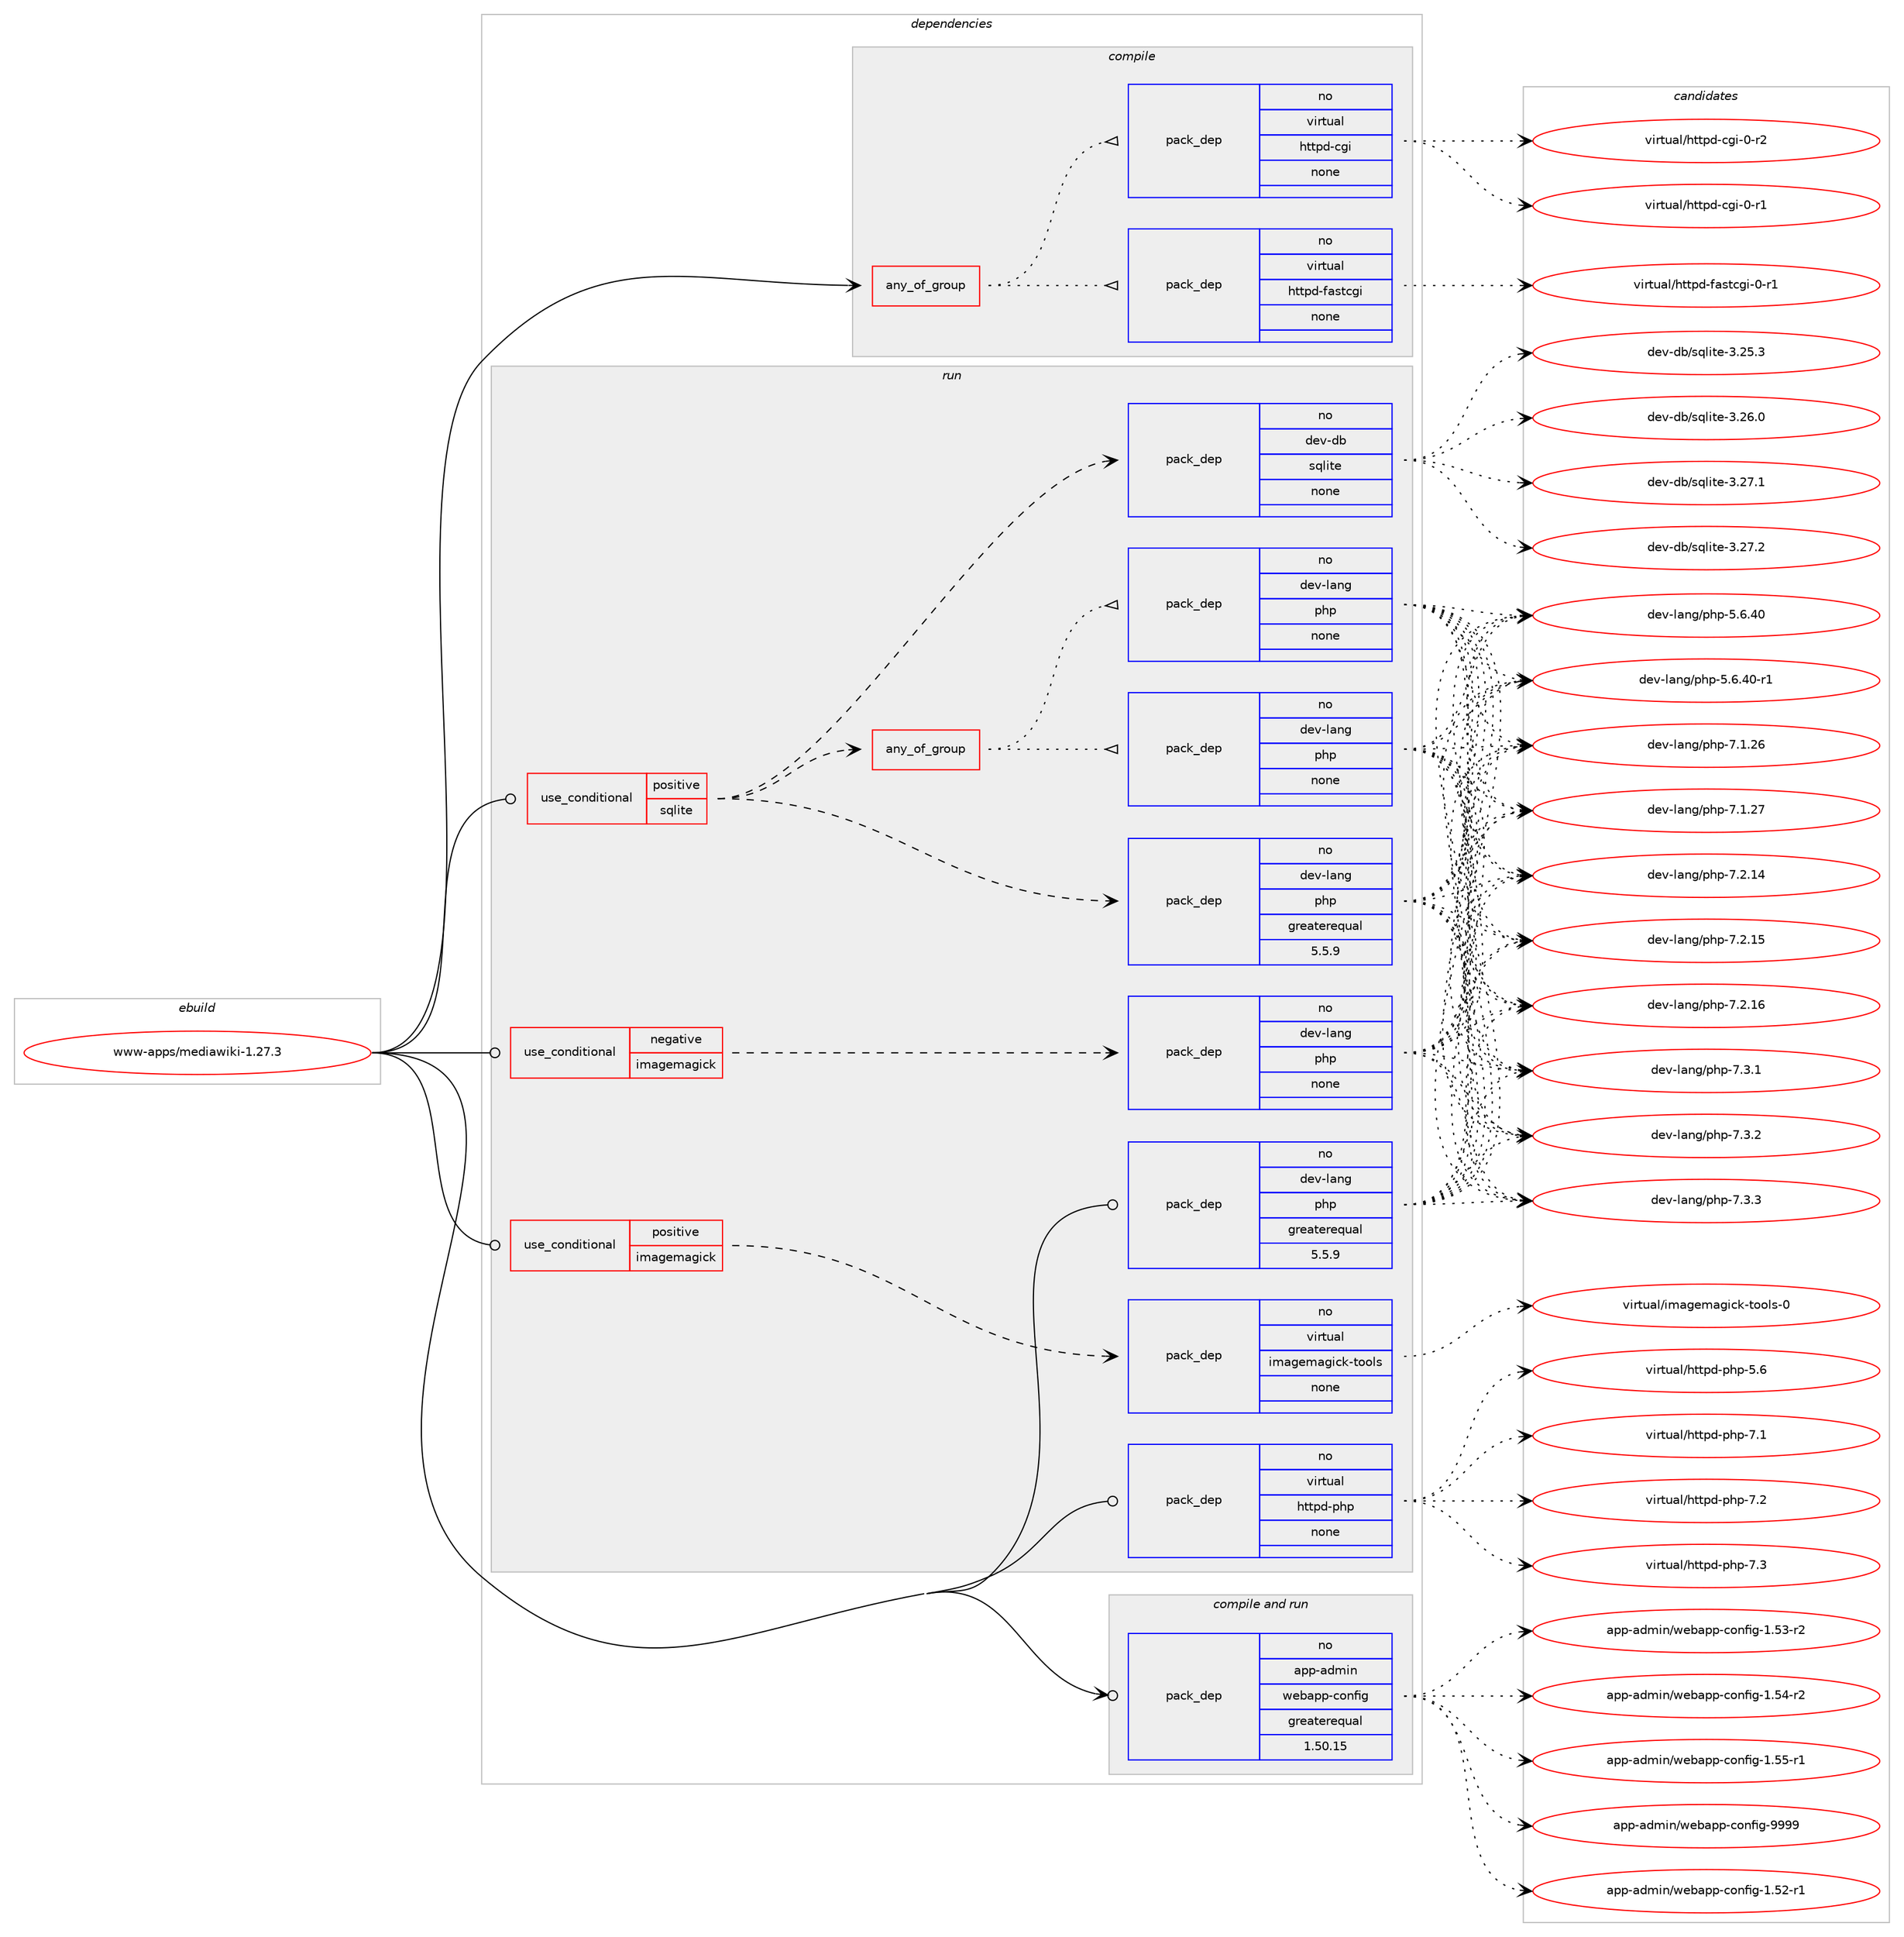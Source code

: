 digraph prolog {

# *************
# Graph options
# *************

newrank=true;
concentrate=true;
compound=true;
graph [rankdir=LR,fontname=Helvetica,fontsize=10,ranksep=1.5];#, ranksep=2.5, nodesep=0.2];
edge  [arrowhead=vee];
node  [fontname=Helvetica,fontsize=10];

# **********
# The ebuild
# **********

subgraph cluster_leftcol {
color=gray;
rank=same;
label=<<i>ebuild</i>>;
id [label="www-apps/mediawiki-1.27.3", color=red, width=4, href="../www-apps/mediawiki-1.27.3.svg"];
}

# ****************
# The dependencies
# ****************

subgraph cluster_midcol {
color=gray;
label=<<i>dependencies</i>>;
subgraph cluster_compile {
fillcolor="#eeeeee";
style=filled;
label=<<i>compile</i>>;
subgraph any28185 {
dependency1745347 [label=<<TABLE BORDER="0" CELLBORDER="1" CELLSPACING="0" CELLPADDING="4"><TR><TD CELLPADDING="10">any_of_group</TD></TR></TABLE>>, shape=none, color=red];subgraph pack1252960 {
dependency1745348 [label=<<TABLE BORDER="0" CELLBORDER="1" CELLSPACING="0" CELLPADDING="4" WIDTH="220"><TR><TD ROWSPAN="6" CELLPADDING="30">pack_dep</TD></TR><TR><TD WIDTH="110">no</TD></TR><TR><TD>virtual</TD></TR><TR><TD>httpd-cgi</TD></TR><TR><TD>none</TD></TR><TR><TD></TD></TR></TABLE>>, shape=none, color=blue];
}
dependency1745347:e -> dependency1745348:w [weight=20,style="dotted",arrowhead="oinv"];
subgraph pack1252961 {
dependency1745349 [label=<<TABLE BORDER="0" CELLBORDER="1" CELLSPACING="0" CELLPADDING="4" WIDTH="220"><TR><TD ROWSPAN="6" CELLPADDING="30">pack_dep</TD></TR><TR><TD WIDTH="110">no</TD></TR><TR><TD>virtual</TD></TR><TR><TD>httpd-fastcgi</TD></TR><TR><TD>none</TD></TR><TR><TD></TD></TR></TABLE>>, shape=none, color=blue];
}
dependency1745347:e -> dependency1745349:w [weight=20,style="dotted",arrowhead="oinv"];
}
id:e -> dependency1745347:w [weight=20,style="solid",arrowhead="vee"];
}
subgraph cluster_compileandrun {
fillcolor="#eeeeee";
style=filled;
label=<<i>compile and run</i>>;
subgraph pack1252962 {
dependency1745350 [label=<<TABLE BORDER="0" CELLBORDER="1" CELLSPACING="0" CELLPADDING="4" WIDTH="220"><TR><TD ROWSPAN="6" CELLPADDING="30">pack_dep</TD></TR><TR><TD WIDTH="110">no</TD></TR><TR><TD>app-admin</TD></TR><TR><TD>webapp-config</TD></TR><TR><TD>greaterequal</TD></TR><TR><TD>1.50.15</TD></TR></TABLE>>, shape=none, color=blue];
}
id:e -> dependency1745350:w [weight=20,style="solid",arrowhead="odotvee"];
}
subgraph cluster_run {
fillcolor="#eeeeee";
style=filled;
label=<<i>run</i>>;
subgraph cond463207 {
dependency1745351 [label=<<TABLE BORDER="0" CELLBORDER="1" CELLSPACING="0" CELLPADDING="4"><TR><TD ROWSPAN="3" CELLPADDING="10">use_conditional</TD></TR><TR><TD>negative</TD></TR><TR><TD>imagemagick</TD></TR></TABLE>>, shape=none, color=red];
subgraph pack1252963 {
dependency1745352 [label=<<TABLE BORDER="0" CELLBORDER="1" CELLSPACING="0" CELLPADDING="4" WIDTH="220"><TR><TD ROWSPAN="6" CELLPADDING="30">pack_dep</TD></TR><TR><TD WIDTH="110">no</TD></TR><TR><TD>dev-lang</TD></TR><TR><TD>php</TD></TR><TR><TD>none</TD></TR><TR><TD></TD></TR></TABLE>>, shape=none, color=blue];
}
dependency1745351:e -> dependency1745352:w [weight=20,style="dashed",arrowhead="vee"];
}
id:e -> dependency1745351:w [weight=20,style="solid",arrowhead="odot"];
subgraph cond463208 {
dependency1745353 [label=<<TABLE BORDER="0" CELLBORDER="1" CELLSPACING="0" CELLPADDING="4"><TR><TD ROWSPAN="3" CELLPADDING="10">use_conditional</TD></TR><TR><TD>positive</TD></TR><TR><TD>imagemagick</TD></TR></TABLE>>, shape=none, color=red];
subgraph pack1252964 {
dependency1745354 [label=<<TABLE BORDER="0" CELLBORDER="1" CELLSPACING="0" CELLPADDING="4" WIDTH="220"><TR><TD ROWSPAN="6" CELLPADDING="30">pack_dep</TD></TR><TR><TD WIDTH="110">no</TD></TR><TR><TD>virtual</TD></TR><TR><TD>imagemagick-tools</TD></TR><TR><TD>none</TD></TR><TR><TD></TD></TR></TABLE>>, shape=none, color=blue];
}
dependency1745353:e -> dependency1745354:w [weight=20,style="dashed",arrowhead="vee"];
}
id:e -> dependency1745353:w [weight=20,style="solid",arrowhead="odot"];
subgraph cond463209 {
dependency1745355 [label=<<TABLE BORDER="0" CELLBORDER="1" CELLSPACING="0" CELLPADDING="4"><TR><TD ROWSPAN="3" CELLPADDING="10">use_conditional</TD></TR><TR><TD>positive</TD></TR><TR><TD>sqlite</TD></TR></TABLE>>, shape=none, color=red];
subgraph pack1252965 {
dependency1745356 [label=<<TABLE BORDER="0" CELLBORDER="1" CELLSPACING="0" CELLPADDING="4" WIDTH="220"><TR><TD ROWSPAN="6" CELLPADDING="30">pack_dep</TD></TR><TR><TD WIDTH="110">no</TD></TR><TR><TD>dev-db</TD></TR><TR><TD>sqlite</TD></TR><TR><TD>none</TD></TR><TR><TD></TD></TR></TABLE>>, shape=none, color=blue];
}
dependency1745355:e -> dependency1745356:w [weight=20,style="dashed",arrowhead="vee"];
subgraph pack1252966 {
dependency1745357 [label=<<TABLE BORDER="0" CELLBORDER="1" CELLSPACING="0" CELLPADDING="4" WIDTH="220"><TR><TD ROWSPAN="6" CELLPADDING="30">pack_dep</TD></TR><TR><TD WIDTH="110">no</TD></TR><TR><TD>dev-lang</TD></TR><TR><TD>php</TD></TR><TR><TD>greaterequal</TD></TR><TR><TD>5.5.9</TD></TR></TABLE>>, shape=none, color=blue];
}
dependency1745355:e -> dependency1745357:w [weight=20,style="dashed",arrowhead="vee"];
subgraph any28186 {
dependency1745358 [label=<<TABLE BORDER="0" CELLBORDER="1" CELLSPACING="0" CELLPADDING="4"><TR><TD CELLPADDING="10">any_of_group</TD></TR></TABLE>>, shape=none, color=red];subgraph pack1252967 {
dependency1745359 [label=<<TABLE BORDER="0" CELLBORDER="1" CELLSPACING="0" CELLPADDING="4" WIDTH="220"><TR><TD ROWSPAN="6" CELLPADDING="30">pack_dep</TD></TR><TR><TD WIDTH="110">no</TD></TR><TR><TD>dev-lang</TD></TR><TR><TD>php</TD></TR><TR><TD>none</TD></TR><TR><TD></TD></TR></TABLE>>, shape=none, color=blue];
}
dependency1745358:e -> dependency1745359:w [weight=20,style="dotted",arrowhead="oinv"];
subgraph pack1252968 {
dependency1745360 [label=<<TABLE BORDER="0" CELLBORDER="1" CELLSPACING="0" CELLPADDING="4" WIDTH="220"><TR><TD ROWSPAN="6" CELLPADDING="30">pack_dep</TD></TR><TR><TD WIDTH="110">no</TD></TR><TR><TD>dev-lang</TD></TR><TR><TD>php</TD></TR><TR><TD>none</TD></TR><TR><TD></TD></TR></TABLE>>, shape=none, color=blue];
}
dependency1745358:e -> dependency1745360:w [weight=20,style="dotted",arrowhead="oinv"];
}
dependency1745355:e -> dependency1745358:w [weight=20,style="dashed",arrowhead="vee"];
}
id:e -> dependency1745355:w [weight=20,style="solid",arrowhead="odot"];
subgraph pack1252969 {
dependency1745361 [label=<<TABLE BORDER="0" CELLBORDER="1" CELLSPACING="0" CELLPADDING="4" WIDTH="220"><TR><TD ROWSPAN="6" CELLPADDING="30">pack_dep</TD></TR><TR><TD WIDTH="110">no</TD></TR><TR><TD>dev-lang</TD></TR><TR><TD>php</TD></TR><TR><TD>greaterequal</TD></TR><TR><TD>5.5.9</TD></TR></TABLE>>, shape=none, color=blue];
}
id:e -> dependency1745361:w [weight=20,style="solid",arrowhead="odot"];
subgraph pack1252970 {
dependency1745362 [label=<<TABLE BORDER="0" CELLBORDER="1" CELLSPACING="0" CELLPADDING="4" WIDTH="220"><TR><TD ROWSPAN="6" CELLPADDING="30">pack_dep</TD></TR><TR><TD WIDTH="110">no</TD></TR><TR><TD>virtual</TD></TR><TR><TD>httpd-php</TD></TR><TR><TD>none</TD></TR><TR><TD></TD></TR></TABLE>>, shape=none, color=blue];
}
id:e -> dependency1745362:w [weight=20,style="solid",arrowhead="odot"];
}
}

# **************
# The candidates
# **************

subgraph cluster_choices {
rank=same;
color=gray;
label=<<i>candidates</i>>;

subgraph choice1252960 {
color=black;
nodesep=1;
choice1181051141161179710847104116116112100459910310545484511449 [label="virtual/httpd-cgi-0-r1", color=red, width=4,href="../virtual/httpd-cgi-0-r1.svg"];
choice1181051141161179710847104116116112100459910310545484511450 [label="virtual/httpd-cgi-0-r2", color=red, width=4,href="../virtual/httpd-cgi-0-r2.svg"];
dependency1745348:e -> choice1181051141161179710847104116116112100459910310545484511449:w [style=dotted,weight="100"];
dependency1745348:e -> choice1181051141161179710847104116116112100459910310545484511450:w [style=dotted,weight="100"];
}
subgraph choice1252961 {
color=black;
nodesep=1;
choice118105114116117971084710411611611210045102971151169910310545484511449 [label="virtual/httpd-fastcgi-0-r1", color=red, width=4,href="../virtual/httpd-fastcgi-0-r1.svg"];
dependency1745349:e -> choice118105114116117971084710411611611210045102971151169910310545484511449:w [style=dotted,weight="100"];
}
subgraph choice1252962 {
color=black;
nodesep=1;
choice971121124597100109105110471191019897112112459911111010210510345494653504511449 [label="app-admin/webapp-config-1.52-r1", color=red, width=4,href="../app-admin/webapp-config-1.52-r1.svg"];
choice971121124597100109105110471191019897112112459911111010210510345494653514511450 [label="app-admin/webapp-config-1.53-r2", color=red, width=4,href="../app-admin/webapp-config-1.53-r2.svg"];
choice971121124597100109105110471191019897112112459911111010210510345494653524511450 [label="app-admin/webapp-config-1.54-r2", color=red, width=4,href="../app-admin/webapp-config-1.54-r2.svg"];
choice971121124597100109105110471191019897112112459911111010210510345494653534511449 [label="app-admin/webapp-config-1.55-r1", color=red, width=4,href="../app-admin/webapp-config-1.55-r1.svg"];
choice97112112459710010910511047119101989711211245991111101021051034557575757 [label="app-admin/webapp-config-9999", color=red, width=4,href="../app-admin/webapp-config-9999.svg"];
dependency1745350:e -> choice971121124597100109105110471191019897112112459911111010210510345494653504511449:w [style=dotted,weight="100"];
dependency1745350:e -> choice971121124597100109105110471191019897112112459911111010210510345494653514511450:w [style=dotted,weight="100"];
dependency1745350:e -> choice971121124597100109105110471191019897112112459911111010210510345494653524511450:w [style=dotted,weight="100"];
dependency1745350:e -> choice971121124597100109105110471191019897112112459911111010210510345494653534511449:w [style=dotted,weight="100"];
dependency1745350:e -> choice97112112459710010910511047119101989711211245991111101021051034557575757:w [style=dotted,weight="100"];
}
subgraph choice1252963 {
color=black;
nodesep=1;
choice10010111845108971101034711210411245534654465248 [label="dev-lang/php-5.6.40", color=red, width=4,href="../dev-lang/php-5.6.40.svg"];
choice100101118451089711010347112104112455346544652484511449 [label="dev-lang/php-5.6.40-r1", color=red, width=4,href="../dev-lang/php-5.6.40-r1.svg"];
choice10010111845108971101034711210411245554649465054 [label="dev-lang/php-7.1.26", color=red, width=4,href="../dev-lang/php-7.1.26.svg"];
choice10010111845108971101034711210411245554649465055 [label="dev-lang/php-7.1.27", color=red, width=4,href="../dev-lang/php-7.1.27.svg"];
choice10010111845108971101034711210411245554650464952 [label="dev-lang/php-7.2.14", color=red, width=4,href="../dev-lang/php-7.2.14.svg"];
choice10010111845108971101034711210411245554650464953 [label="dev-lang/php-7.2.15", color=red, width=4,href="../dev-lang/php-7.2.15.svg"];
choice10010111845108971101034711210411245554650464954 [label="dev-lang/php-7.2.16", color=red, width=4,href="../dev-lang/php-7.2.16.svg"];
choice100101118451089711010347112104112455546514649 [label="dev-lang/php-7.3.1", color=red, width=4,href="../dev-lang/php-7.3.1.svg"];
choice100101118451089711010347112104112455546514650 [label="dev-lang/php-7.3.2", color=red, width=4,href="../dev-lang/php-7.3.2.svg"];
choice100101118451089711010347112104112455546514651 [label="dev-lang/php-7.3.3", color=red, width=4,href="../dev-lang/php-7.3.3.svg"];
dependency1745352:e -> choice10010111845108971101034711210411245534654465248:w [style=dotted,weight="100"];
dependency1745352:e -> choice100101118451089711010347112104112455346544652484511449:w [style=dotted,weight="100"];
dependency1745352:e -> choice10010111845108971101034711210411245554649465054:w [style=dotted,weight="100"];
dependency1745352:e -> choice10010111845108971101034711210411245554649465055:w [style=dotted,weight="100"];
dependency1745352:e -> choice10010111845108971101034711210411245554650464952:w [style=dotted,weight="100"];
dependency1745352:e -> choice10010111845108971101034711210411245554650464953:w [style=dotted,weight="100"];
dependency1745352:e -> choice10010111845108971101034711210411245554650464954:w [style=dotted,weight="100"];
dependency1745352:e -> choice100101118451089711010347112104112455546514649:w [style=dotted,weight="100"];
dependency1745352:e -> choice100101118451089711010347112104112455546514650:w [style=dotted,weight="100"];
dependency1745352:e -> choice100101118451089711010347112104112455546514651:w [style=dotted,weight="100"];
}
subgraph choice1252964 {
color=black;
nodesep=1;
choice1181051141161179710847105109971031011099710310599107451161111111081154548 [label="virtual/imagemagick-tools-0", color=red, width=4,href="../virtual/imagemagick-tools-0.svg"];
dependency1745354:e -> choice1181051141161179710847105109971031011099710310599107451161111111081154548:w [style=dotted,weight="100"];
}
subgraph choice1252965 {
color=black;
nodesep=1;
choice10010111845100984711511310810511610145514650534651 [label="dev-db/sqlite-3.25.3", color=red, width=4,href="../dev-db/sqlite-3.25.3.svg"];
choice10010111845100984711511310810511610145514650544648 [label="dev-db/sqlite-3.26.0", color=red, width=4,href="../dev-db/sqlite-3.26.0.svg"];
choice10010111845100984711511310810511610145514650554649 [label="dev-db/sqlite-3.27.1", color=red, width=4,href="../dev-db/sqlite-3.27.1.svg"];
choice10010111845100984711511310810511610145514650554650 [label="dev-db/sqlite-3.27.2", color=red, width=4,href="../dev-db/sqlite-3.27.2.svg"];
dependency1745356:e -> choice10010111845100984711511310810511610145514650534651:w [style=dotted,weight="100"];
dependency1745356:e -> choice10010111845100984711511310810511610145514650544648:w [style=dotted,weight="100"];
dependency1745356:e -> choice10010111845100984711511310810511610145514650554649:w [style=dotted,weight="100"];
dependency1745356:e -> choice10010111845100984711511310810511610145514650554650:w [style=dotted,weight="100"];
}
subgraph choice1252966 {
color=black;
nodesep=1;
choice10010111845108971101034711210411245534654465248 [label="dev-lang/php-5.6.40", color=red, width=4,href="../dev-lang/php-5.6.40.svg"];
choice100101118451089711010347112104112455346544652484511449 [label="dev-lang/php-5.6.40-r1", color=red, width=4,href="../dev-lang/php-5.6.40-r1.svg"];
choice10010111845108971101034711210411245554649465054 [label="dev-lang/php-7.1.26", color=red, width=4,href="../dev-lang/php-7.1.26.svg"];
choice10010111845108971101034711210411245554649465055 [label="dev-lang/php-7.1.27", color=red, width=4,href="../dev-lang/php-7.1.27.svg"];
choice10010111845108971101034711210411245554650464952 [label="dev-lang/php-7.2.14", color=red, width=4,href="../dev-lang/php-7.2.14.svg"];
choice10010111845108971101034711210411245554650464953 [label="dev-lang/php-7.2.15", color=red, width=4,href="../dev-lang/php-7.2.15.svg"];
choice10010111845108971101034711210411245554650464954 [label="dev-lang/php-7.2.16", color=red, width=4,href="../dev-lang/php-7.2.16.svg"];
choice100101118451089711010347112104112455546514649 [label="dev-lang/php-7.3.1", color=red, width=4,href="../dev-lang/php-7.3.1.svg"];
choice100101118451089711010347112104112455546514650 [label="dev-lang/php-7.3.2", color=red, width=4,href="../dev-lang/php-7.3.2.svg"];
choice100101118451089711010347112104112455546514651 [label="dev-lang/php-7.3.3", color=red, width=4,href="../dev-lang/php-7.3.3.svg"];
dependency1745357:e -> choice10010111845108971101034711210411245534654465248:w [style=dotted,weight="100"];
dependency1745357:e -> choice100101118451089711010347112104112455346544652484511449:w [style=dotted,weight="100"];
dependency1745357:e -> choice10010111845108971101034711210411245554649465054:w [style=dotted,weight="100"];
dependency1745357:e -> choice10010111845108971101034711210411245554649465055:w [style=dotted,weight="100"];
dependency1745357:e -> choice10010111845108971101034711210411245554650464952:w [style=dotted,weight="100"];
dependency1745357:e -> choice10010111845108971101034711210411245554650464953:w [style=dotted,weight="100"];
dependency1745357:e -> choice10010111845108971101034711210411245554650464954:w [style=dotted,weight="100"];
dependency1745357:e -> choice100101118451089711010347112104112455546514649:w [style=dotted,weight="100"];
dependency1745357:e -> choice100101118451089711010347112104112455546514650:w [style=dotted,weight="100"];
dependency1745357:e -> choice100101118451089711010347112104112455546514651:w [style=dotted,weight="100"];
}
subgraph choice1252967 {
color=black;
nodesep=1;
choice10010111845108971101034711210411245534654465248 [label="dev-lang/php-5.6.40", color=red, width=4,href="../dev-lang/php-5.6.40.svg"];
choice100101118451089711010347112104112455346544652484511449 [label="dev-lang/php-5.6.40-r1", color=red, width=4,href="../dev-lang/php-5.6.40-r1.svg"];
choice10010111845108971101034711210411245554649465054 [label="dev-lang/php-7.1.26", color=red, width=4,href="../dev-lang/php-7.1.26.svg"];
choice10010111845108971101034711210411245554649465055 [label="dev-lang/php-7.1.27", color=red, width=4,href="../dev-lang/php-7.1.27.svg"];
choice10010111845108971101034711210411245554650464952 [label="dev-lang/php-7.2.14", color=red, width=4,href="../dev-lang/php-7.2.14.svg"];
choice10010111845108971101034711210411245554650464953 [label="dev-lang/php-7.2.15", color=red, width=4,href="../dev-lang/php-7.2.15.svg"];
choice10010111845108971101034711210411245554650464954 [label="dev-lang/php-7.2.16", color=red, width=4,href="../dev-lang/php-7.2.16.svg"];
choice100101118451089711010347112104112455546514649 [label="dev-lang/php-7.3.1", color=red, width=4,href="../dev-lang/php-7.3.1.svg"];
choice100101118451089711010347112104112455546514650 [label="dev-lang/php-7.3.2", color=red, width=4,href="../dev-lang/php-7.3.2.svg"];
choice100101118451089711010347112104112455546514651 [label="dev-lang/php-7.3.3", color=red, width=4,href="../dev-lang/php-7.3.3.svg"];
dependency1745359:e -> choice10010111845108971101034711210411245534654465248:w [style=dotted,weight="100"];
dependency1745359:e -> choice100101118451089711010347112104112455346544652484511449:w [style=dotted,weight="100"];
dependency1745359:e -> choice10010111845108971101034711210411245554649465054:w [style=dotted,weight="100"];
dependency1745359:e -> choice10010111845108971101034711210411245554649465055:w [style=dotted,weight="100"];
dependency1745359:e -> choice10010111845108971101034711210411245554650464952:w [style=dotted,weight="100"];
dependency1745359:e -> choice10010111845108971101034711210411245554650464953:w [style=dotted,weight="100"];
dependency1745359:e -> choice10010111845108971101034711210411245554650464954:w [style=dotted,weight="100"];
dependency1745359:e -> choice100101118451089711010347112104112455546514649:w [style=dotted,weight="100"];
dependency1745359:e -> choice100101118451089711010347112104112455546514650:w [style=dotted,weight="100"];
dependency1745359:e -> choice100101118451089711010347112104112455546514651:w [style=dotted,weight="100"];
}
subgraph choice1252968 {
color=black;
nodesep=1;
choice10010111845108971101034711210411245534654465248 [label="dev-lang/php-5.6.40", color=red, width=4,href="../dev-lang/php-5.6.40.svg"];
choice100101118451089711010347112104112455346544652484511449 [label="dev-lang/php-5.6.40-r1", color=red, width=4,href="../dev-lang/php-5.6.40-r1.svg"];
choice10010111845108971101034711210411245554649465054 [label="dev-lang/php-7.1.26", color=red, width=4,href="../dev-lang/php-7.1.26.svg"];
choice10010111845108971101034711210411245554649465055 [label="dev-lang/php-7.1.27", color=red, width=4,href="../dev-lang/php-7.1.27.svg"];
choice10010111845108971101034711210411245554650464952 [label="dev-lang/php-7.2.14", color=red, width=4,href="../dev-lang/php-7.2.14.svg"];
choice10010111845108971101034711210411245554650464953 [label="dev-lang/php-7.2.15", color=red, width=4,href="../dev-lang/php-7.2.15.svg"];
choice10010111845108971101034711210411245554650464954 [label="dev-lang/php-7.2.16", color=red, width=4,href="../dev-lang/php-7.2.16.svg"];
choice100101118451089711010347112104112455546514649 [label="dev-lang/php-7.3.1", color=red, width=4,href="../dev-lang/php-7.3.1.svg"];
choice100101118451089711010347112104112455546514650 [label="dev-lang/php-7.3.2", color=red, width=4,href="../dev-lang/php-7.3.2.svg"];
choice100101118451089711010347112104112455546514651 [label="dev-lang/php-7.3.3", color=red, width=4,href="../dev-lang/php-7.3.3.svg"];
dependency1745360:e -> choice10010111845108971101034711210411245534654465248:w [style=dotted,weight="100"];
dependency1745360:e -> choice100101118451089711010347112104112455346544652484511449:w [style=dotted,weight="100"];
dependency1745360:e -> choice10010111845108971101034711210411245554649465054:w [style=dotted,weight="100"];
dependency1745360:e -> choice10010111845108971101034711210411245554649465055:w [style=dotted,weight="100"];
dependency1745360:e -> choice10010111845108971101034711210411245554650464952:w [style=dotted,weight="100"];
dependency1745360:e -> choice10010111845108971101034711210411245554650464953:w [style=dotted,weight="100"];
dependency1745360:e -> choice10010111845108971101034711210411245554650464954:w [style=dotted,weight="100"];
dependency1745360:e -> choice100101118451089711010347112104112455546514649:w [style=dotted,weight="100"];
dependency1745360:e -> choice100101118451089711010347112104112455546514650:w [style=dotted,weight="100"];
dependency1745360:e -> choice100101118451089711010347112104112455546514651:w [style=dotted,weight="100"];
}
subgraph choice1252969 {
color=black;
nodesep=1;
choice10010111845108971101034711210411245534654465248 [label="dev-lang/php-5.6.40", color=red, width=4,href="../dev-lang/php-5.6.40.svg"];
choice100101118451089711010347112104112455346544652484511449 [label="dev-lang/php-5.6.40-r1", color=red, width=4,href="../dev-lang/php-5.6.40-r1.svg"];
choice10010111845108971101034711210411245554649465054 [label="dev-lang/php-7.1.26", color=red, width=4,href="../dev-lang/php-7.1.26.svg"];
choice10010111845108971101034711210411245554649465055 [label="dev-lang/php-7.1.27", color=red, width=4,href="../dev-lang/php-7.1.27.svg"];
choice10010111845108971101034711210411245554650464952 [label="dev-lang/php-7.2.14", color=red, width=4,href="../dev-lang/php-7.2.14.svg"];
choice10010111845108971101034711210411245554650464953 [label="dev-lang/php-7.2.15", color=red, width=4,href="../dev-lang/php-7.2.15.svg"];
choice10010111845108971101034711210411245554650464954 [label="dev-lang/php-7.2.16", color=red, width=4,href="../dev-lang/php-7.2.16.svg"];
choice100101118451089711010347112104112455546514649 [label="dev-lang/php-7.3.1", color=red, width=4,href="../dev-lang/php-7.3.1.svg"];
choice100101118451089711010347112104112455546514650 [label="dev-lang/php-7.3.2", color=red, width=4,href="../dev-lang/php-7.3.2.svg"];
choice100101118451089711010347112104112455546514651 [label="dev-lang/php-7.3.3", color=red, width=4,href="../dev-lang/php-7.3.3.svg"];
dependency1745361:e -> choice10010111845108971101034711210411245534654465248:w [style=dotted,weight="100"];
dependency1745361:e -> choice100101118451089711010347112104112455346544652484511449:w [style=dotted,weight="100"];
dependency1745361:e -> choice10010111845108971101034711210411245554649465054:w [style=dotted,weight="100"];
dependency1745361:e -> choice10010111845108971101034711210411245554649465055:w [style=dotted,weight="100"];
dependency1745361:e -> choice10010111845108971101034711210411245554650464952:w [style=dotted,weight="100"];
dependency1745361:e -> choice10010111845108971101034711210411245554650464953:w [style=dotted,weight="100"];
dependency1745361:e -> choice10010111845108971101034711210411245554650464954:w [style=dotted,weight="100"];
dependency1745361:e -> choice100101118451089711010347112104112455546514649:w [style=dotted,weight="100"];
dependency1745361:e -> choice100101118451089711010347112104112455546514650:w [style=dotted,weight="100"];
dependency1745361:e -> choice100101118451089711010347112104112455546514651:w [style=dotted,weight="100"];
}
subgraph choice1252970 {
color=black;
nodesep=1;
choice11810511411611797108471041161161121004511210411245534654 [label="virtual/httpd-php-5.6", color=red, width=4,href="../virtual/httpd-php-5.6.svg"];
choice11810511411611797108471041161161121004511210411245554649 [label="virtual/httpd-php-7.1", color=red, width=4,href="../virtual/httpd-php-7.1.svg"];
choice11810511411611797108471041161161121004511210411245554650 [label="virtual/httpd-php-7.2", color=red, width=4,href="../virtual/httpd-php-7.2.svg"];
choice11810511411611797108471041161161121004511210411245554651 [label="virtual/httpd-php-7.3", color=red, width=4,href="../virtual/httpd-php-7.3.svg"];
dependency1745362:e -> choice11810511411611797108471041161161121004511210411245534654:w [style=dotted,weight="100"];
dependency1745362:e -> choice11810511411611797108471041161161121004511210411245554649:w [style=dotted,weight="100"];
dependency1745362:e -> choice11810511411611797108471041161161121004511210411245554650:w [style=dotted,weight="100"];
dependency1745362:e -> choice11810511411611797108471041161161121004511210411245554651:w [style=dotted,weight="100"];
}
}

}
